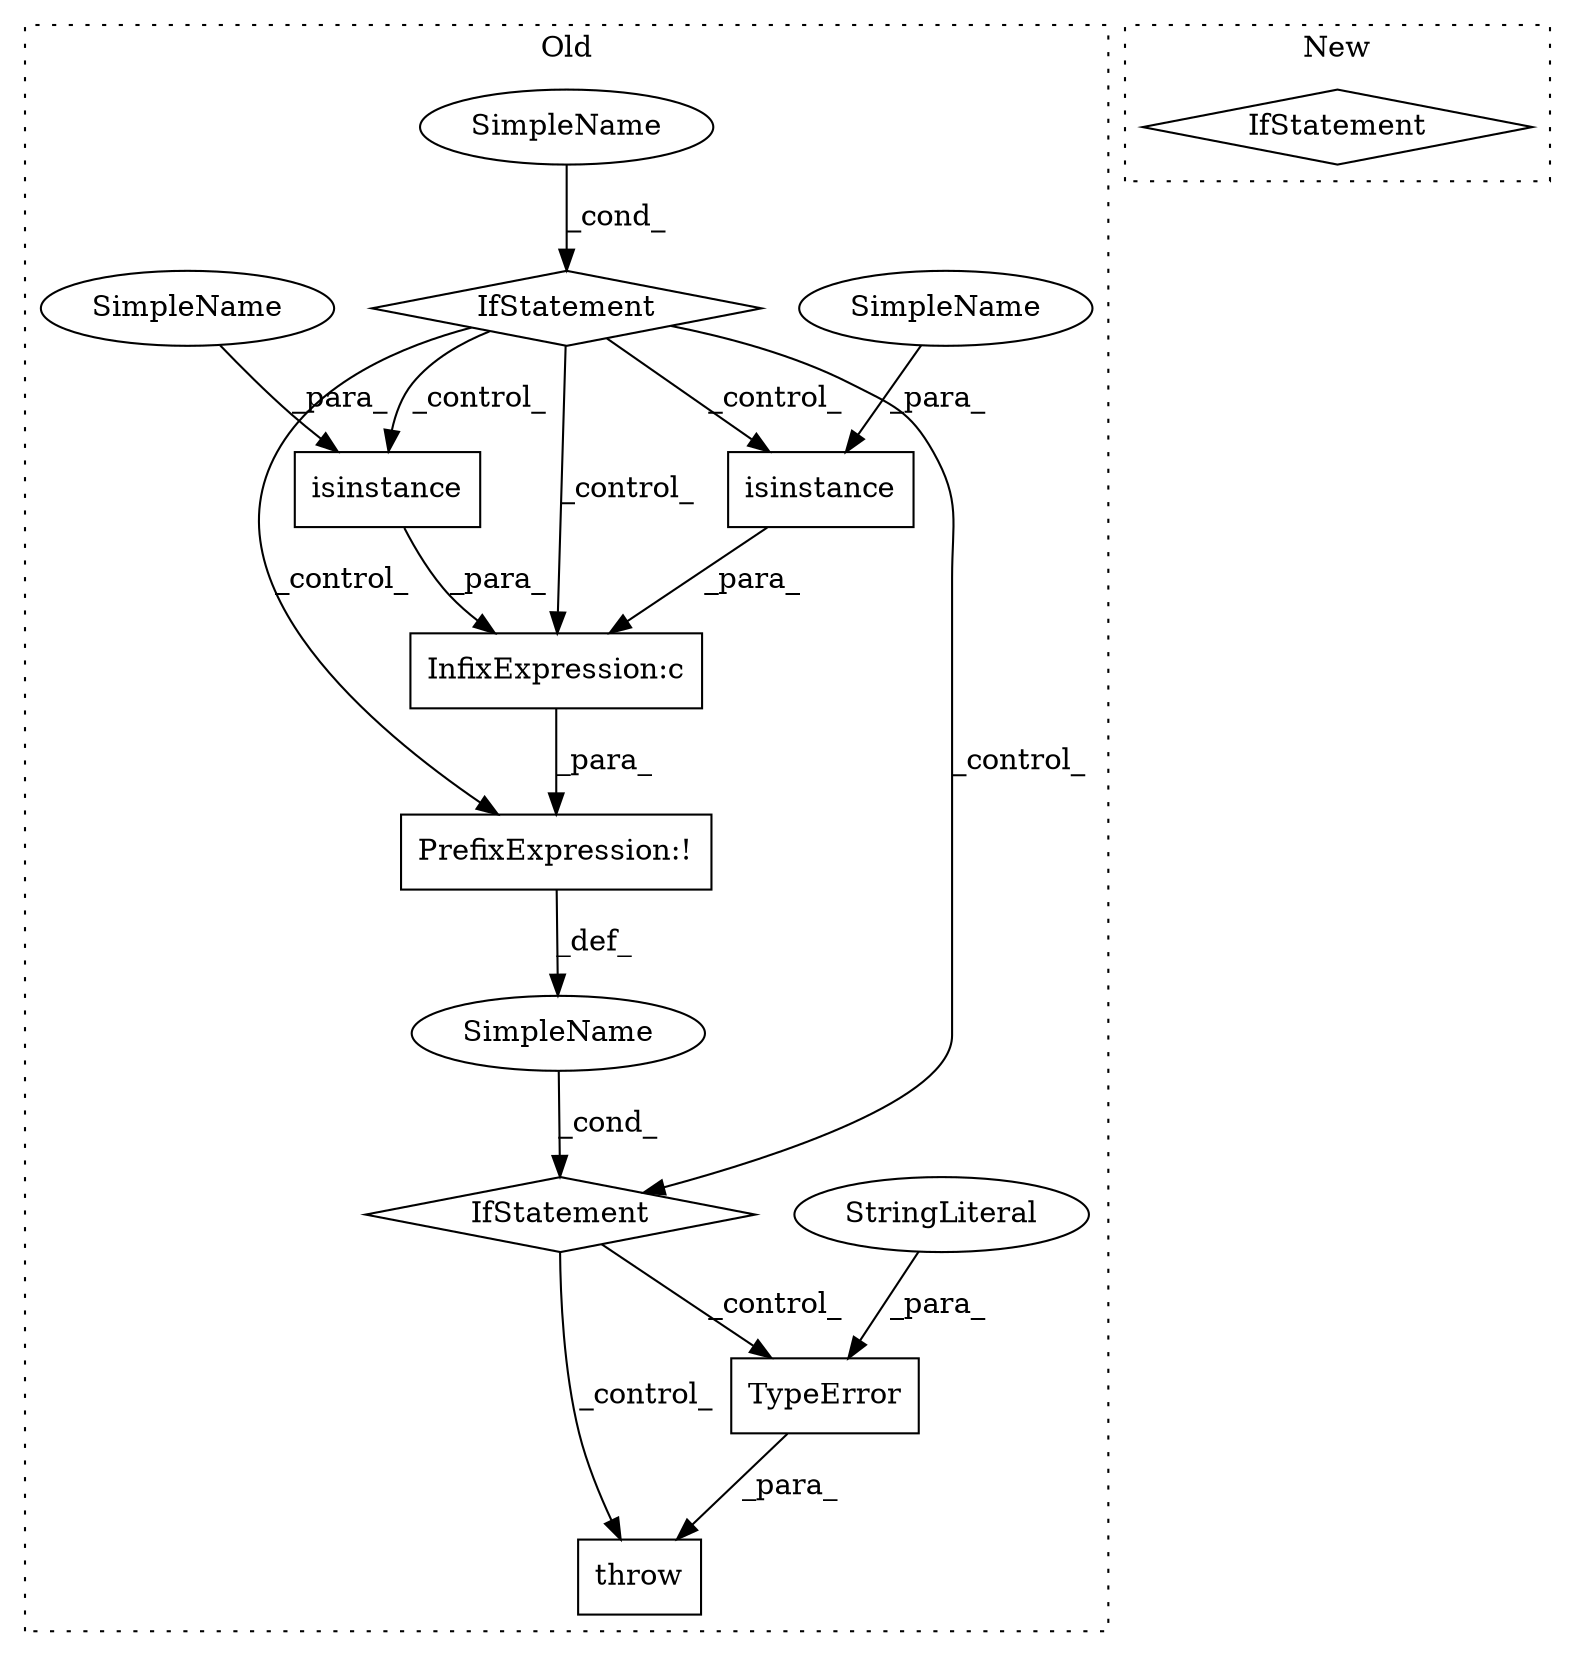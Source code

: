 digraph G {
subgraph cluster0 {
1 [label="TypeError" a="32" s="2341,2382" l="10,1" shape="box"];
3 [label="IfStatement" a="25" s="2144,2162" l="4,2" shape="diamond"];
4 [label="SimpleName" a="42" s="" l="" shape="ellipse"];
5 [label="throw" a="53" s="2335" l="6" shape="box"];
6 [label="IfStatement" a="25" s="2258,2321" l="4,2" shape="diamond"];
7 [label="SimpleName" a="42" s="" l="" shape="ellipse"];
8 [label="StringLiteral" a="45" s="2351" l="31" shape="ellipse"];
9 [label="isinstance" a="32" s="2294,2319" l="11,1" shape="box"];
10 [label="InfixExpression:c" a="27" s="2290" l="4" shape="box"];
11 [label="isinstance" a="32" s="2264,2289" l="11,1" shape="box"];
12 [label="PrefixExpression:!" a="38" s="2262" l="1" shape="box"];
13 [label="SimpleName" a="42" s="2313" l="6" shape="ellipse"];
14 [label="SimpleName" a="42" s="2283" l="6" shape="ellipse"];
label = "Old";
style="dotted";
}
subgraph cluster1 {
2 [label="IfStatement" a="25" s="1523,1541" l="4,2" shape="diamond"];
label = "New";
style="dotted";
}
1 -> 5 [label="_para_"];
3 -> 6 [label="_control_"];
3 -> 12 [label="_control_"];
3 -> 9 [label="_control_"];
3 -> 10 [label="_control_"];
3 -> 11 [label="_control_"];
4 -> 3 [label="_cond_"];
6 -> 1 [label="_control_"];
6 -> 5 [label="_control_"];
7 -> 6 [label="_cond_"];
8 -> 1 [label="_para_"];
9 -> 10 [label="_para_"];
10 -> 12 [label="_para_"];
11 -> 10 [label="_para_"];
12 -> 7 [label="_def_"];
13 -> 9 [label="_para_"];
14 -> 11 [label="_para_"];
}